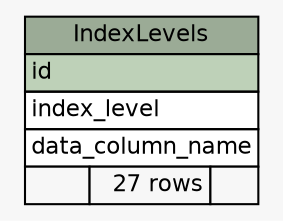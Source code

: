 // dot 2.38.0 on Windows 10 10.0
// SchemaSpy rev 590
digraph "IndexLevels" {
  graph [
    rankdir="RL"
    bgcolor="#f7f7f7"
    nodesep="0.18"
    ranksep="0.46"
    fontname="Helvetica"
    fontsize="11"
  ];
  node [
    fontname="Helvetica"
    fontsize="11"
    shape="plaintext"
  ];
  edge [
    arrowsize="0.8"
  ];
  "IndexLevels" [
    label=<
    <TABLE BORDER="0" CELLBORDER="1" CELLSPACING="0" BGCOLOR="#ffffff">
      <TR><TD COLSPAN="3" BGCOLOR="#9bab96" ALIGN="CENTER">IndexLevels</TD></TR>
      <TR><TD PORT="id" COLSPAN="3" BGCOLOR="#bed1b8" ALIGN="LEFT">id</TD></TR>
      <TR><TD PORT="index_level" COLSPAN="3" ALIGN="LEFT">index_level</TD></TR>
      <TR><TD PORT="data_column_name" COLSPAN="3" ALIGN="LEFT">data_column_name</TD></TR>
      <TR><TD ALIGN="LEFT" BGCOLOR="#f7f7f7">  </TD><TD ALIGN="RIGHT" BGCOLOR="#f7f7f7">27 rows</TD><TD ALIGN="RIGHT" BGCOLOR="#f7f7f7">  </TD></TR>
    </TABLE>>
    URL="tables/IndexLevels.html"
    tooltip="IndexLevels"
  ];
}

